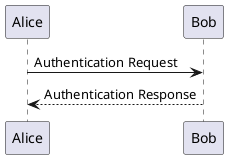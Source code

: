 @startuml
'https://plantuml.com/sequence-diagram

Alice -> Bob: Authentication Request
Bob --> Alice: Authentication Response

@enduml